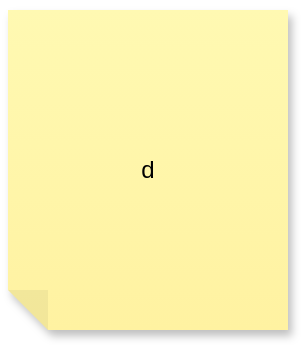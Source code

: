 <mxfile version="22.0.8" type="github">
  <diagram name="第 1 页" id="BlJs_AKh3GeQ5eNqMpX2">
    <mxGraphModel dx="1042" dy="543" grid="1" gridSize="10" guides="1" tooltips="1" connect="1" arrows="1" fold="1" page="1" pageScale="1" pageWidth="827" pageHeight="1169" math="0" shadow="0">
      <root>
        <mxCell id="0" />
        <mxCell id="1" parent="0" />
        <mxCell id="2lckz8WRP6Z96Vyrkres-1" value="d" style="shape=note;whiteSpace=wrap;html=1;backgroundOutline=1;fontColor=#000000;darkOpacity=0.05;fillColor=#FFF9B2;strokeColor=none;fillStyle=solid;direction=west;gradientDirection=north;gradientColor=#FFF2A1;shadow=1;size=20;pointerEvents=1;" vertex="1" parent="1">
          <mxGeometry x="280" y="70" width="140" height="160" as="geometry" />
        </mxCell>
      </root>
    </mxGraphModel>
  </diagram>
</mxfile>
